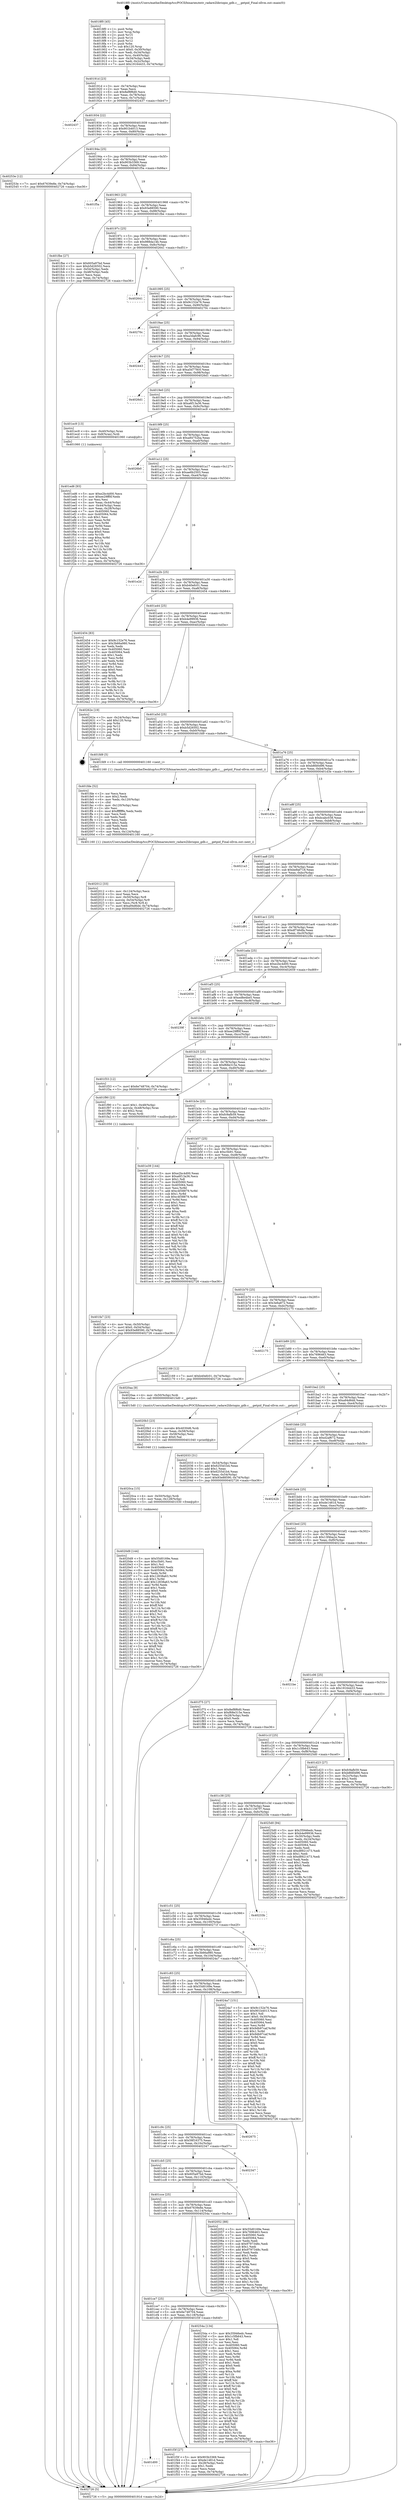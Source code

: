 digraph "0x4018f0" {
  label = "0x4018f0 (/mnt/c/Users/mathe/Desktop/tcc/POCII/binaries/extr_radare2libriopio_gdb.c___getpid_Final-ollvm.out::main(0))"
  labelloc = "t"
  node[shape=record]

  Entry [label="",width=0.3,height=0.3,shape=circle,fillcolor=black,style=filled]
  "0x40191d" [label="{
     0x40191d [23]\l
     | [instrs]\l
     &nbsp;&nbsp;0x40191d \<+3\>: mov -0x74(%rbp),%eax\l
     &nbsp;&nbsp;0x401920 \<+2\>: mov %eax,%ecx\l
     &nbsp;&nbsp;0x401922 \<+6\>: sub $0x8ef8f6d0,%ecx\l
     &nbsp;&nbsp;0x401928 \<+3\>: mov %eax,-0x78(%rbp)\l
     &nbsp;&nbsp;0x40192b \<+3\>: mov %ecx,-0x7c(%rbp)\l
     &nbsp;&nbsp;0x40192e \<+6\>: je 0000000000402437 \<main+0xb47\>\l
  }"]
  "0x402437" [label="{
     0x402437\l
  }", style=dashed]
  "0x401934" [label="{
     0x401934 [22]\l
     | [instrs]\l
     &nbsp;&nbsp;0x401934 \<+5\>: jmp 0000000000401939 \<main+0x49\>\l
     &nbsp;&nbsp;0x401939 \<+3\>: mov -0x78(%rbp),%eax\l
     &nbsp;&nbsp;0x40193c \<+5\>: sub $0x901b4013,%eax\l
     &nbsp;&nbsp;0x401941 \<+3\>: mov %eax,-0x80(%rbp)\l
     &nbsp;&nbsp;0x401944 \<+6\>: je 000000000040253e \<main+0xc4e\>\l
  }"]
  Exit [label="",width=0.3,height=0.3,shape=circle,fillcolor=black,style=filled,peripheries=2]
  "0x40253e" [label="{
     0x40253e [12]\l
     | [instrs]\l
     &nbsp;&nbsp;0x40253e \<+7\>: movl $0x67639e8e,-0x74(%rbp)\l
     &nbsp;&nbsp;0x402545 \<+5\>: jmp 0000000000402726 \<main+0xe36\>\l
  }"]
  "0x40194a" [label="{
     0x40194a [25]\l
     | [instrs]\l
     &nbsp;&nbsp;0x40194a \<+5\>: jmp 000000000040194f \<main+0x5f\>\l
     &nbsp;&nbsp;0x40194f \<+3\>: mov -0x78(%rbp),%eax\l
     &nbsp;&nbsp;0x401952 \<+5\>: sub $0x903b3369,%eax\l
     &nbsp;&nbsp;0x401957 \<+6\>: mov %eax,-0x84(%rbp)\l
     &nbsp;&nbsp;0x40195d \<+6\>: je 0000000000401f5a \<main+0x66a\>\l
  }"]
  "0x4020d9" [label="{
     0x4020d9 [144]\l
     | [instrs]\l
     &nbsp;&nbsp;0x4020d9 \<+5\>: mov $0x55d0169e,%eax\l
     &nbsp;&nbsp;0x4020de \<+5\>: mov $0xc5b91,%esi\l
     &nbsp;&nbsp;0x4020e3 \<+2\>: mov $0x1,%cl\l
     &nbsp;&nbsp;0x4020e5 \<+7\>: mov 0x405060,%edx\l
     &nbsp;&nbsp;0x4020ec \<+8\>: mov 0x405064,%r8d\l
     &nbsp;&nbsp;0x4020f4 \<+3\>: mov %edx,%r9d\l
     &nbsp;&nbsp;0x4020f7 \<+7\>: sub $0x12838a63,%r9d\l
     &nbsp;&nbsp;0x4020fe \<+4\>: sub $0x1,%r9d\l
     &nbsp;&nbsp;0x402102 \<+7\>: add $0x12838a63,%r9d\l
     &nbsp;&nbsp;0x402109 \<+4\>: imul %r9d,%edx\l
     &nbsp;&nbsp;0x40210d \<+3\>: and $0x1,%edx\l
     &nbsp;&nbsp;0x402110 \<+3\>: cmp $0x0,%edx\l
     &nbsp;&nbsp;0x402113 \<+4\>: sete %r10b\l
     &nbsp;&nbsp;0x402117 \<+4\>: cmp $0xa,%r8d\l
     &nbsp;&nbsp;0x40211b \<+4\>: setl %r11b\l
     &nbsp;&nbsp;0x40211f \<+3\>: mov %r10b,%bl\l
     &nbsp;&nbsp;0x402122 \<+3\>: xor $0xff,%bl\l
     &nbsp;&nbsp;0x402125 \<+3\>: mov %r11b,%r14b\l
     &nbsp;&nbsp;0x402128 \<+4\>: xor $0xff,%r14b\l
     &nbsp;&nbsp;0x40212c \<+3\>: xor $0x1,%cl\l
     &nbsp;&nbsp;0x40212f \<+3\>: mov %bl,%r15b\l
     &nbsp;&nbsp;0x402132 \<+4\>: and $0xff,%r15b\l
     &nbsp;&nbsp;0x402136 \<+3\>: and %cl,%r10b\l
     &nbsp;&nbsp;0x402139 \<+3\>: mov %r14b,%r12b\l
     &nbsp;&nbsp;0x40213c \<+4\>: and $0xff,%r12b\l
     &nbsp;&nbsp;0x402140 \<+3\>: and %cl,%r11b\l
     &nbsp;&nbsp;0x402143 \<+3\>: or %r10b,%r15b\l
     &nbsp;&nbsp;0x402146 \<+3\>: or %r11b,%r12b\l
     &nbsp;&nbsp;0x402149 \<+3\>: xor %r12b,%r15b\l
     &nbsp;&nbsp;0x40214c \<+3\>: or %r14b,%bl\l
     &nbsp;&nbsp;0x40214f \<+3\>: xor $0xff,%bl\l
     &nbsp;&nbsp;0x402152 \<+3\>: or $0x1,%cl\l
     &nbsp;&nbsp;0x402155 \<+2\>: and %cl,%bl\l
     &nbsp;&nbsp;0x402157 \<+3\>: or %bl,%r15b\l
     &nbsp;&nbsp;0x40215a \<+4\>: test $0x1,%r15b\l
     &nbsp;&nbsp;0x40215e \<+3\>: cmovne %esi,%eax\l
     &nbsp;&nbsp;0x402161 \<+3\>: mov %eax,-0x74(%rbp)\l
     &nbsp;&nbsp;0x402164 \<+5\>: jmp 0000000000402726 \<main+0xe36\>\l
  }"]
  "0x401f5a" [label="{
     0x401f5a\l
  }", style=dashed]
  "0x401963" [label="{
     0x401963 [25]\l
     | [instrs]\l
     &nbsp;&nbsp;0x401963 \<+5\>: jmp 0000000000401968 \<main+0x78\>\l
     &nbsp;&nbsp;0x401968 \<+3\>: mov -0x78(%rbp),%eax\l
     &nbsp;&nbsp;0x40196b \<+5\>: sub $0x93e88590,%eax\l
     &nbsp;&nbsp;0x401970 \<+6\>: mov %eax,-0x88(%rbp)\l
     &nbsp;&nbsp;0x401976 \<+6\>: je 0000000000401fbe \<main+0x6ce\>\l
  }"]
  "0x4020ca" [label="{
     0x4020ca [15]\l
     | [instrs]\l
     &nbsp;&nbsp;0x4020ca \<+4\>: mov -0x50(%rbp),%rdi\l
     &nbsp;&nbsp;0x4020ce \<+6\>: mov %eax,-0x128(%rbp)\l
     &nbsp;&nbsp;0x4020d4 \<+5\>: call 0000000000401030 \<free@plt\>\l
     | [calls]\l
     &nbsp;&nbsp;0x401030 \{1\} (unknown)\l
  }"]
  "0x401fbe" [label="{
     0x401fbe [27]\l
     | [instrs]\l
     &nbsp;&nbsp;0x401fbe \<+5\>: mov $0x605a97bd,%eax\l
     &nbsp;&nbsp;0x401fc3 \<+5\>: mov $0xb5d26502,%ecx\l
     &nbsp;&nbsp;0x401fc8 \<+3\>: mov -0x54(%rbp),%edx\l
     &nbsp;&nbsp;0x401fcb \<+3\>: cmp -0x48(%rbp),%edx\l
     &nbsp;&nbsp;0x401fce \<+3\>: cmovl %ecx,%eax\l
     &nbsp;&nbsp;0x401fd1 \<+3\>: mov %eax,-0x74(%rbp)\l
     &nbsp;&nbsp;0x401fd4 \<+5\>: jmp 0000000000402726 \<main+0xe36\>\l
  }"]
  "0x40197c" [label="{
     0x40197c [25]\l
     | [instrs]\l
     &nbsp;&nbsp;0x40197c \<+5\>: jmp 0000000000401981 \<main+0x91\>\l
     &nbsp;&nbsp;0x401981 \<+3\>: mov -0x78(%rbp),%eax\l
     &nbsp;&nbsp;0x401984 \<+5\>: sub $0x988da14b,%eax\l
     &nbsp;&nbsp;0x401989 \<+6\>: mov %eax,-0x8c(%rbp)\l
     &nbsp;&nbsp;0x40198f \<+6\>: je 0000000000402641 \<main+0xd51\>\l
  }"]
  "0x4020b3" [label="{
     0x4020b3 [23]\l
     | [instrs]\l
     &nbsp;&nbsp;0x4020b3 \<+10\>: movabs $0x4030d6,%rdi\l
     &nbsp;&nbsp;0x4020bd \<+3\>: mov %eax,-0x58(%rbp)\l
     &nbsp;&nbsp;0x4020c0 \<+3\>: mov -0x58(%rbp),%esi\l
     &nbsp;&nbsp;0x4020c3 \<+2\>: mov $0x0,%al\l
     &nbsp;&nbsp;0x4020c5 \<+5\>: call 0000000000401040 \<printf@plt\>\l
     | [calls]\l
     &nbsp;&nbsp;0x401040 \{1\} (unknown)\l
  }"]
  "0x402641" [label="{
     0x402641\l
  }", style=dashed]
  "0x401995" [label="{
     0x401995 [25]\l
     | [instrs]\l
     &nbsp;&nbsp;0x401995 \<+5\>: jmp 000000000040199a \<main+0xaa\>\l
     &nbsp;&nbsp;0x40199a \<+3\>: mov -0x78(%rbp),%eax\l
     &nbsp;&nbsp;0x40199d \<+5\>: sub $0x9c152e76,%eax\l
     &nbsp;&nbsp;0x4019a2 \<+6\>: mov %eax,-0x90(%rbp)\l
     &nbsp;&nbsp;0x4019a8 \<+6\>: je 000000000040270c \<main+0xe1c\>\l
  }"]
  "0x402012" [label="{
     0x402012 [33]\l
     | [instrs]\l
     &nbsp;&nbsp;0x402012 \<+6\>: mov -0x124(%rbp),%ecx\l
     &nbsp;&nbsp;0x402018 \<+3\>: imul %eax,%ecx\l
     &nbsp;&nbsp;0x40201b \<+4\>: mov -0x50(%rbp),%r8\l
     &nbsp;&nbsp;0x40201f \<+4\>: movslq -0x54(%rbp),%r9\l
     &nbsp;&nbsp;0x402023 \<+4\>: mov %ecx,(%r8,%r9,4)\l
     &nbsp;&nbsp;0x402027 \<+7\>: movl $0xa94d6dd,-0x74(%rbp)\l
     &nbsp;&nbsp;0x40202e \<+5\>: jmp 0000000000402726 \<main+0xe36\>\l
  }"]
  "0x40270c" [label="{
     0x40270c\l
  }", style=dashed]
  "0x4019ae" [label="{
     0x4019ae [25]\l
     | [instrs]\l
     &nbsp;&nbsp;0x4019ae \<+5\>: jmp 00000000004019b3 \<main+0xc3\>\l
     &nbsp;&nbsp;0x4019b3 \<+3\>: mov -0x78(%rbp),%eax\l
     &nbsp;&nbsp;0x4019b6 \<+5\>: sub $0xa3dafc96,%eax\l
     &nbsp;&nbsp;0x4019bb \<+6\>: mov %eax,-0x94(%rbp)\l
     &nbsp;&nbsp;0x4019c1 \<+6\>: je 0000000000402443 \<main+0xb53\>\l
  }"]
  "0x401fde" [label="{
     0x401fde [52]\l
     | [instrs]\l
     &nbsp;&nbsp;0x401fde \<+2\>: xor %ecx,%ecx\l
     &nbsp;&nbsp;0x401fe0 \<+5\>: mov $0x2,%edx\l
     &nbsp;&nbsp;0x401fe5 \<+6\>: mov %edx,-0x120(%rbp)\l
     &nbsp;&nbsp;0x401feb \<+1\>: cltd\l
     &nbsp;&nbsp;0x401fec \<+6\>: mov -0x120(%rbp),%esi\l
     &nbsp;&nbsp;0x401ff2 \<+2\>: idiv %esi\l
     &nbsp;&nbsp;0x401ff4 \<+6\>: imul $0xfffffffe,%edx,%edx\l
     &nbsp;&nbsp;0x401ffa \<+2\>: mov %ecx,%edi\l
     &nbsp;&nbsp;0x401ffc \<+2\>: sub %edx,%edi\l
     &nbsp;&nbsp;0x401ffe \<+2\>: mov %ecx,%edx\l
     &nbsp;&nbsp;0x402000 \<+3\>: sub $0x1,%edx\l
     &nbsp;&nbsp;0x402003 \<+2\>: add %edx,%edi\l
     &nbsp;&nbsp;0x402005 \<+2\>: sub %edi,%ecx\l
     &nbsp;&nbsp;0x402007 \<+6\>: mov %ecx,-0x124(%rbp)\l
     &nbsp;&nbsp;0x40200d \<+5\>: call 0000000000401160 \<next_i\>\l
     | [calls]\l
     &nbsp;&nbsp;0x401160 \{1\} (/mnt/c/Users/mathe/Desktop/tcc/POCII/binaries/extr_radare2libriopio_gdb.c___getpid_Final-ollvm.out::next_i)\l
  }"]
  "0x402443" [label="{
     0x402443\l
  }", style=dashed]
  "0x4019c7" [label="{
     0x4019c7 [25]\l
     | [instrs]\l
     &nbsp;&nbsp;0x4019c7 \<+5\>: jmp 00000000004019cc \<main+0xdc\>\l
     &nbsp;&nbsp;0x4019cc \<+3\>: mov -0x78(%rbp),%eax\l
     &nbsp;&nbsp;0x4019cf \<+5\>: sub $0xa5d778c0,%eax\l
     &nbsp;&nbsp;0x4019d4 \<+6\>: mov %eax,-0x98(%rbp)\l
     &nbsp;&nbsp;0x4019da \<+6\>: je 00000000004026d1 \<main+0xde1\>\l
  }"]
  "0x401fa7" [label="{
     0x401fa7 [23]\l
     | [instrs]\l
     &nbsp;&nbsp;0x401fa7 \<+4\>: mov %rax,-0x50(%rbp)\l
     &nbsp;&nbsp;0x401fab \<+7\>: movl $0x0,-0x54(%rbp)\l
     &nbsp;&nbsp;0x401fb2 \<+7\>: movl $0x93e88590,-0x74(%rbp)\l
     &nbsp;&nbsp;0x401fb9 \<+5\>: jmp 0000000000402726 \<main+0xe36\>\l
  }"]
  "0x4026d1" [label="{
     0x4026d1\l
  }", style=dashed]
  "0x4019e0" [label="{
     0x4019e0 [25]\l
     | [instrs]\l
     &nbsp;&nbsp;0x4019e0 \<+5\>: jmp 00000000004019e5 \<main+0xf5\>\l
     &nbsp;&nbsp;0x4019e5 \<+3\>: mov -0x78(%rbp),%eax\l
     &nbsp;&nbsp;0x4019e8 \<+5\>: sub $0xa6f13a36,%eax\l
     &nbsp;&nbsp;0x4019ed \<+6\>: mov %eax,-0x9c(%rbp)\l
     &nbsp;&nbsp;0x4019f3 \<+6\>: je 0000000000401ec9 \<main+0x5d9\>\l
  }"]
  "0x401d00" [label="{
     0x401d00\l
  }", style=dashed]
  "0x401ec9" [label="{
     0x401ec9 [13]\l
     | [instrs]\l
     &nbsp;&nbsp;0x401ec9 \<+4\>: mov -0x40(%rbp),%rax\l
     &nbsp;&nbsp;0x401ecd \<+4\>: mov 0x8(%rax),%rdi\l
     &nbsp;&nbsp;0x401ed1 \<+5\>: call 0000000000401060 \<atoi@plt\>\l
     | [calls]\l
     &nbsp;&nbsp;0x401060 \{1\} (unknown)\l
  }"]
  "0x4019f9" [label="{
     0x4019f9 [25]\l
     | [instrs]\l
     &nbsp;&nbsp;0x4019f9 \<+5\>: jmp 00000000004019fe \<main+0x10e\>\l
     &nbsp;&nbsp;0x4019fe \<+3\>: mov -0x78(%rbp),%eax\l
     &nbsp;&nbsp;0x401a01 \<+5\>: sub $0xa84752ba,%eax\l
     &nbsp;&nbsp;0x401a06 \<+6\>: mov %eax,-0xa0(%rbp)\l
     &nbsp;&nbsp;0x401a0c \<+6\>: je 00000000004026b0 \<main+0xdc0\>\l
  }"]
  "0x401f3f" [label="{
     0x401f3f [27]\l
     | [instrs]\l
     &nbsp;&nbsp;0x401f3f \<+5\>: mov $0x903b3369,%eax\l
     &nbsp;&nbsp;0x401f44 \<+5\>: mov $0xde1481d,%ecx\l
     &nbsp;&nbsp;0x401f49 \<+3\>: mov -0x28(%rbp),%edx\l
     &nbsp;&nbsp;0x401f4c \<+3\>: cmp $0x1,%edx\l
     &nbsp;&nbsp;0x401f4f \<+3\>: cmovl %ecx,%eax\l
     &nbsp;&nbsp;0x401f52 \<+3\>: mov %eax,-0x74(%rbp)\l
     &nbsp;&nbsp;0x401f55 \<+5\>: jmp 0000000000402726 \<main+0xe36\>\l
  }"]
  "0x4026b0" [label="{
     0x4026b0\l
  }", style=dashed]
  "0x401a12" [label="{
     0x401a12 [25]\l
     | [instrs]\l
     &nbsp;&nbsp;0x401a12 \<+5\>: jmp 0000000000401a17 \<main+0x127\>\l
     &nbsp;&nbsp;0x401a17 \<+3\>: mov -0x78(%rbp),%eax\l
     &nbsp;&nbsp;0x401a1a \<+5\>: sub $0xae6b2503,%eax\l
     &nbsp;&nbsp;0x401a1f \<+6\>: mov %eax,-0xa4(%rbp)\l
     &nbsp;&nbsp;0x401a25 \<+6\>: je 0000000000401e2d \<main+0x53d\>\l
  }"]
  "0x401ce7" [label="{
     0x401ce7 [25]\l
     | [instrs]\l
     &nbsp;&nbsp;0x401ce7 \<+5\>: jmp 0000000000401cec \<main+0x3fc\>\l
     &nbsp;&nbsp;0x401cec \<+3\>: mov -0x78(%rbp),%eax\l
     &nbsp;&nbsp;0x401cef \<+5\>: sub $0x6e748704,%eax\l
     &nbsp;&nbsp;0x401cf4 \<+6\>: mov %eax,-0x118(%rbp)\l
     &nbsp;&nbsp;0x401cfa \<+6\>: je 0000000000401f3f \<main+0x64f\>\l
  }"]
  "0x401e2d" [label="{
     0x401e2d\l
  }", style=dashed]
  "0x401a2b" [label="{
     0x401a2b [25]\l
     | [instrs]\l
     &nbsp;&nbsp;0x401a2b \<+5\>: jmp 0000000000401a30 \<main+0x140\>\l
     &nbsp;&nbsp;0x401a30 \<+3\>: mov -0x78(%rbp),%eax\l
     &nbsp;&nbsp;0x401a33 \<+5\>: sub $0xb40efc01,%eax\l
     &nbsp;&nbsp;0x401a38 \<+6\>: mov %eax,-0xa8(%rbp)\l
     &nbsp;&nbsp;0x401a3e \<+6\>: je 0000000000402454 \<main+0xb64\>\l
  }"]
  "0x40254a" [label="{
     0x40254a [134]\l
     | [instrs]\l
     &nbsp;&nbsp;0x40254a \<+5\>: mov $0x35946edc,%eax\l
     &nbsp;&nbsp;0x40254f \<+5\>: mov $0x1c5fb643,%ecx\l
     &nbsp;&nbsp;0x402554 \<+2\>: mov $0x1,%dl\l
     &nbsp;&nbsp;0x402556 \<+2\>: xor %esi,%esi\l
     &nbsp;&nbsp;0x402558 \<+7\>: mov 0x405060,%edi\l
     &nbsp;&nbsp;0x40255f \<+8\>: mov 0x405064,%r8d\l
     &nbsp;&nbsp;0x402567 \<+3\>: sub $0x1,%esi\l
     &nbsp;&nbsp;0x40256a \<+3\>: mov %edi,%r9d\l
     &nbsp;&nbsp;0x40256d \<+3\>: add %esi,%r9d\l
     &nbsp;&nbsp;0x402570 \<+4\>: imul %r9d,%edi\l
     &nbsp;&nbsp;0x402574 \<+3\>: and $0x1,%edi\l
     &nbsp;&nbsp;0x402577 \<+3\>: cmp $0x0,%edi\l
     &nbsp;&nbsp;0x40257a \<+4\>: sete %r10b\l
     &nbsp;&nbsp;0x40257e \<+4\>: cmp $0xa,%r8d\l
     &nbsp;&nbsp;0x402582 \<+4\>: setl %r11b\l
     &nbsp;&nbsp;0x402586 \<+3\>: mov %r10b,%bl\l
     &nbsp;&nbsp;0x402589 \<+3\>: xor $0xff,%bl\l
     &nbsp;&nbsp;0x40258c \<+3\>: mov %r11b,%r14b\l
     &nbsp;&nbsp;0x40258f \<+4\>: xor $0xff,%r14b\l
     &nbsp;&nbsp;0x402593 \<+3\>: xor $0x0,%dl\l
     &nbsp;&nbsp;0x402596 \<+3\>: mov %bl,%r15b\l
     &nbsp;&nbsp;0x402599 \<+4\>: and $0x0,%r15b\l
     &nbsp;&nbsp;0x40259d \<+3\>: and %dl,%r10b\l
     &nbsp;&nbsp;0x4025a0 \<+3\>: mov %r14b,%r12b\l
     &nbsp;&nbsp;0x4025a3 \<+4\>: and $0x0,%r12b\l
     &nbsp;&nbsp;0x4025a7 \<+3\>: and %dl,%r11b\l
     &nbsp;&nbsp;0x4025aa \<+3\>: or %r10b,%r15b\l
     &nbsp;&nbsp;0x4025ad \<+3\>: or %r11b,%r12b\l
     &nbsp;&nbsp;0x4025b0 \<+3\>: xor %r12b,%r15b\l
     &nbsp;&nbsp;0x4025b3 \<+3\>: or %r14b,%bl\l
     &nbsp;&nbsp;0x4025b6 \<+3\>: xor $0xff,%bl\l
     &nbsp;&nbsp;0x4025b9 \<+3\>: or $0x0,%dl\l
     &nbsp;&nbsp;0x4025bc \<+2\>: and %dl,%bl\l
     &nbsp;&nbsp;0x4025be \<+3\>: or %bl,%r15b\l
     &nbsp;&nbsp;0x4025c1 \<+4\>: test $0x1,%r15b\l
     &nbsp;&nbsp;0x4025c5 \<+3\>: cmovne %ecx,%eax\l
     &nbsp;&nbsp;0x4025c8 \<+3\>: mov %eax,-0x74(%rbp)\l
     &nbsp;&nbsp;0x4025cb \<+5\>: jmp 0000000000402726 \<main+0xe36\>\l
  }"]
  "0x402454" [label="{
     0x402454 [83]\l
     | [instrs]\l
     &nbsp;&nbsp;0x402454 \<+5\>: mov $0x9c152e76,%eax\l
     &nbsp;&nbsp;0x402459 \<+5\>: mov $0x3b66a980,%ecx\l
     &nbsp;&nbsp;0x40245e \<+2\>: xor %edx,%edx\l
     &nbsp;&nbsp;0x402460 \<+7\>: mov 0x405060,%esi\l
     &nbsp;&nbsp;0x402467 \<+7\>: mov 0x405064,%edi\l
     &nbsp;&nbsp;0x40246e \<+3\>: sub $0x1,%edx\l
     &nbsp;&nbsp;0x402471 \<+3\>: mov %esi,%r8d\l
     &nbsp;&nbsp;0x402474 \<+3\>: add %edx,%r8d\l
     &nbsp;&nbsp;0x402477 \<+4\>: imul %r8d,%esi\l
     &nbsp;&nbsp;0x40247b \<+3\>: and $0x1,%esi\l
     &nbsp;&nbsp;0x40247e \<+3\>: cmp $0x0,%esi\l
     &nbsp;&nbsp;0x402481 \<+4\>: sete %r9b\l
     &nbsp;&nbsp;0x402485 \<+3\>: cmp $0xa,%edi\l
     &nbsp;&nbsp;0x402488 \<+4\>: setl %r10b\l
     &nbsp;&nbsp;0x40248c \<+3\>: mov %r9b,%r11b\l
     &nbsp;&nbsp;0x40248f \<+3\>: and %r10b,%r11b\l
     &nbsp;&nbsp;0x402492 \<+3\>: xor %r10b,%r9b\l
     &nbsp;&nbsp;0x402495 \<+3\>: or %r9b,%r11b\l
     &nbsp;&nbsp;0x402498 \<+4\>: test $0x1,%r11b\l
     &nbsp;&nbsp;0x40249c \<+3\>: cmovne %ecx,%eax\l
     &nbsp;&nbsp;0x40249f \<+3\>: mov %eax,-0x74(%rbp)\l
     &nbsp;&nbsp;0x4024a2 \<+5\>: jmp 0000000000402726 \<main+0xe36\>\l
  }"]
  "0x401a44" [label="{
     0x401a44 [25]\l
     | [instrs]\l
     &nbsp;&nbsp;0x401a44 \<+5\>: jmp 0000000000401a49 \<main+0x159\>\l
     &nbsp;&nbsp;0x401a49 \<+3\>: mov -0x78(%rbp),%eax\l
     &nbsp;&nbsp;0x401a4c \<+5\>: sub $0xb4e99936,%eax\l
     &nbsp;&nbsp;0x401a51 \<+6\>: mov %eax,-0xac(%rbp)\l
     &nbsp;&nbsp;0x401a57 \<+6\>: je 000000000040262e \<main+0xd3e\>\l
  }"]
  "0x401cce" [label="{
     0x401cce [25]\l
     | [instrs]\l
     &nbsp;&nbsp;0x401cce \<+5\>: jmp 0000000000401cd3 \<main+0x3e3\>\l
     &nbsp;&nbsp;0x401cd3 \<+3\>: mov -0x78(%rbp),%eax\l
     &nbsp;&nbsp;0x401cd6 \<+5\>: sub $0x67639e8e,%eax\l
     &nbsp;&nbsp;0x401cdb \<+6\>: mov %eax,-0x114(%rbp)\l
     &nbsp;&nbsp;0x401ce1 \<+6\>: je 000000000040254a \<main+0xc5a\>\l
  }"]
  "0x40262e" [label="{
     0x40262e [19]\l
     | [instrs]\l
     &nbsp;&nbsp;0x40262e \<+3\>: mov -0x24(%rbp),%eax\l
     &nbsp;&nbsp;0x402631 \<+7\>: add $0x120,%rsp\l
     &nbsp;&nbsp;0x402638 \<+1\>: pop %rbx\l
     &nbsp;&nbsp;0x402639 \<+2\>: pop %r12\l
     &nbsp;&nbsp;0x40263b \<+2\>: pop %r14\l
     &nbsp;&nbsp;0x40263d \<+2\>: pop %r15\l
     &nbsp;&nbsp;0x40263f \<+1\>: pop %rbp\l
     &nbsp;&nbsp;0x402640 \<+1\>: ret\l
  }"]
  "0x401a5d" [label="{
     0x401a5d [25]\l
     | [instrs]\l
     &nbsp;&nbsp;0x401a5d \<+5\>: jmp 0000000000401a62 \<main+0x172\>\l
     &nbsp;&nbsp;0x401a62 \<+3\>: mov -0x78(%rbp),%eax\l
     &nbsp;&nbsp;0x401a65 \<+5\>: sub $0xb5d26502,%eax\l
     &nbsp;&nbsp;0x401a6a \<+6\>: mov %eax,-0xb0(%rbp)\l
     &nbsp;&nbsp;0x401a70 \<+6\>: je 0000000000401fd9 \<main+0x6e9\>\l
  }"]
  "0x402052" [label="{
     0x402052 [88]\l
     | [instrs]\l
     &nbsp;&nbsp;0x402052 \<+5\>: mov $0x55d0169e,%eax\l
     &nbsp;&nbsp;0x402057 \<+5\>: mov $0x7696463,%ecx\l
     &nbsp;&nbsp;0x40205c \<+7\>: mov 0x405060,%edx\l
     &nbsp;&nbsp;0x402063 \<+7\>: mov 0x405064,%esi\l
     &nbsp;&nbsp;0x40206a \<+2\>: mov %edx,%edi\l
     &nbsp;&nbsp;0x40206c \<+6\>: sub $0x9797348c,%edi\l
     &nbsp;&nbsp;0x402072 \<+3\>: sub $0x1,%edi\l
     &nbsp;&nbsp;0x402075 \<+6\>: add $0x9797348c,%edi\l
     &nbsp;&nbsp;0x40207b \<+3\>: imul %edi,%edx\l
     &nbsp;&nbsp;0x40207e \<+3\>: and $0x1,%edx\l
     &nbsp;&nbsp;0x402081 \<+3\>: cmp $0x0,%edx\l
     &nbsp;&nbsp;0x402084 \<+4\>: sete %r8b\l
     &nbsp;&nbsp;0x402088 \<+3\>: cmp $0xa,%esi\l
     &nbsp;&nbsp;0x40208b \<+4\>: setl %r9b\l
     &nbsp;&nbsp;0x40208f \<+3\>: mov %r8b,%r10b\l
     &nbsp;&nbsp;0x402092 \<+3\>: and %r9b,%r10b\l
     &nbsp;&nbsp;0x402095 \<+3\>: xor %r9b,%r8b\l
     &nbsp;&nbsp;0x402098 \<+3\>: or %r8b,%r10b\l
     &nbsp;&nbsp;0x40209b \<+4\>: test $0x1,%r10b\l
     &nbsp;&nbsp;0x40209f \<+3\>: cmovne %ecx,%eax\l
     &nbsp;&nbsp;0x4020a2 \<+3\>: mov %eax,-0x74(%rbp)\l
     &nbsp;&nbsp;0x4020a5 \<+5\>: jmp 0000000000402726 \<main+0xe36\>\l
  }"]
  "0x401fd9" [label="{
     0x401fd9 [5]\l
     | [instrs]\l
     &nbsp;&nbsp;0x401fd9 \<+5\>: call 0000000000401160 \<next_i\>\l
     | [calls]\l
     &nbsp;&nbsp;0x401160 \{1\} (/mnt/c/Users/mathe/Desktop/tcc/POCII/binaries/extr_radare2libriopio_gdb.c___getpid_Final-ollvm.out::next_i)\l
  }"]
  "0x401a76" [label="{
     0x401a76 [25]\l
     | [instrs]\l
     &nbsp;&nbsp;0x401a76 \<+5\>: jmp 0000000000401a7b \<main+0x18b\>\l
     &nbsp;&nbsp;0x401a7b \<+3\>: mov -0x78(%rbp),%eax\l
     &nbsp;&nbsp;0x401a7e \<+5\>: sub $0xb8fd0d96,%eax\l
     &nbsp;&nbsp;0x401a83 \<+6\>: mov %eax,-0xb4(%rbp)\l
     &nbsp;&nbsp;0x401a89 \<+6\>: je 0000000000401d3e \<main+0x44e\>\l
  }"]
  "0x401cb5" [label="{
     0x401cb5 [25]\l
     | [instrs]\l
     &nbsp;&nbsp;0x401cb5 \<+5\>: jmp 0000000000401cba \<main+0x3ca\>\l
     &nbsp;&nbsp;0x401cba \<+3\>: mov -0x78(%rbp),%eax\l
     &nbsp;&nbsp;0x401cbd \<+5\>: sub $0x605a97bd,%eax\l
     &nbsp;&nbsp;0x401cc2 \<+6\>: mov %eax,-0x110(%rbp)\l
     &nbsp;&nbsp;0x401cc8 \<+6\>: je 0000000000402052 \<main+0x762\>\l
  }"]
  "0x401d3e" [label="{
     0x401d3e\l
  }", style=dashed]
  "0x401a8f" [label="{
     0x401a8f [25]\l
     | [instrs]\l
     &nbsp;&nbsp;0x401a8f \<+5\>: jmp 0000000000401a94 \<main+0x1a4\>\l
     &nbsp;&nbsp;0x401a94 \<+3\>: mov -0x78(%rbp),%eax\l
     &nbsp;&nbsp;0x401a97 \<+5\>: sub $0xbcabc038,%eax\l
     &nbsp;&nbsp;0x401a9c \<+6\>: mov %eax,-0xb8(%rbp)\l
     &nbsp;&nbsp;0x401aa2 \<+6\>: je 00000000004021a3 \<main+0x8b3\>\l
  }"]
  "0x402347" [label="{
     0x402347\l
  }", style=dashed]
  "0x4021a3" [label="{
     0x4021a3\l
  }", style=dashed]
  "0x401aa8" [label="{
     0x401aa8 [25]\l
     | [instrs]\l
     &nbsp;&nbsp;0x401aa8 \<+5\>: jmp 0000000000401aad \<main+0x1bd\>\l
     &nbsp;&nbsp;0x401aad \<+3\>: mov -0x78(%rbp),%eax\l
     &nbsp;&nbsp;0x401ab0 \<+5\>: sub $0xbe8af718,%eax\l
     &nbsp;&nbsp;0x401ab5 \<+6\>: mov %eax,-0xbc(%rbp)\l
     &nbsp;&nbsp;0x401abb \<+6\>: je 0000000000401d91 \<main+0x4a1\>\l
  }"]
  "0x401c9c" [label="{
     0x401c9c [25]\l
     | [instrs]\l
     &nbsp;&nbsp;0x401c9c \<+5\>: jmp 0000000000401ca1 \<main+0x3b1\>\l
     &nbsp;&nbsp;0x401ca1 \<+3\>: mov -0x78(%rbp),%eax\l
     &nbsp;&nbsp;0x401ca4 \<+5\>: sub $0x58f16375,%eax\l
     &nbsp;&nbsp;0x401ca9 \<+6\>: mov %eax,-0x10c(%rbp)\l
     &nbsp;&nbsp;0x401caf \<+6\>: je 0000000000402347 \<main+0xa57\>\l
  }"]
  "0x401d91" [label="{
     0x401d91\l
  }", style=dashed]
  "0x401ac1" [label="{
     0x401ac1 [25]\l
     | [instrs]\l
     &nbsp;&nbsp;0x401ac1 \<+5\>: jmp 0000000000401ac6 \<main+0x1d6\>\l
     &nbsp;&nbsp;0x401ac6 \<+3\>: mov -0x78(%rbp),%eax\l
     &nbsp;&nbsp;0x401ac9 \<+5\>: sub $0xdf746dfa,%eax\l
     &nbsp;&nbsp;0x401ace \<+6\>: mov %eax,-0xc0(%rbp)\l
     &nbsp;&nbsp;0x401ad4 \<+6\>: je 000000000040229e \<main+0x9ae\>\l
  }"]
  "0x402675" [label="{
     0x402675\l
  }", style=dashed]
  "0x40229e" [label="{
     0x40229e\l
  }", style=dashed]
  "0x401ada" [label="{
     0x401ada [25]\l
     | [instrs]\l
     &nbsp;&nbsp;0x401ada \<+5\>: jmp 0000000000401adf \<main+0x1ef\>\l
     &nbsp;&nbsp;0x401adf \<+3\>: mov -0x78(%rbp),%eax\l
     &nbsp;&nbsp;0x401ae2 \<+5\>: sub $0xe2bc4d00,%eax\l
     &nbsp;&nbsp;0x401ae7 \<+6\>: mov %eax,-0xc4(%rbp)\l
     &nbsp;&nbsp;0x401aed \<+6\>: je 0000000000402659 \<main+0xd69\>\l
  }"]
  "0x401c83" [label="{
     0x401c83 [25]\l
     | [instrs]\l
     &nbsp;&nbsp;0x401c83 \<+5\>: jmp 0000000000401c88 \<main+0x398\>\l
     &nbsp;&nbsp;0x401c88 \<+3\>: mov -0x78(%rbp),%eax\l
     &nbsp;&nbsp;0x401c8b \<+5\>: sub $0x55d0169e,%eax\l
     &nbsp;&nbsp;0x401c90 \<+6\>: mov %eax,-0x108(%rbp)\l
     &nbsp;&nbsp;0x401c96 \<+6\>: je 0000000000402675 \<main+0xd85\>\l
  }"]
  "0x402659" [label="{
     0x402659\l
  }", style=dashed]
  "0x401af3" [label="{
     0x401af3 [25]\l
     | [instrs]\l
     &nbsp;&nbsp;0x401af3 \<+5\>: jmp 0000000000401af8 \<main+0x208\>\l
     &nbsp;&nbsp;0x401af8 \<+3\>: mov -0x78(%rbp),%eax\l
     &nbsp;&nbsp;0x401afb \<+5\>: sub $0xed8e4be5,%eax\l
     &nbsp;&nbsp;0x401b00 \<+6\>: mov %eax,-0xc8(%rbp)\l
     &nbsp;&nbsp;0x401b06 \<+6\>: je 000000000040239f \<main+0xaaf\>\l
  }"]
  "0x4024a7" [label="{
     0x4024a7 [151]\l
     | [instrs]\l
     &nbsp;&nbsp;0x4024a7 \<+5\>: mov $0x9c152e76,%eax\l
     &nbsp;&nbsp;0x4024ac \<+5\>: mov $0x901b4013,%ecx\l
     &nbsp;&nbsp;0x4024b1 \<+2\>: mov $0x1,%dl\l
     &nbsp;&nbsp;0x4024b3 \<+7\>: movl $0x0,-0x30(%rbp)\l
     &nbsp;&nbsp;0x4024ba \<+7\>: mov 0x405060,%esi\l
     &nbsp;&nbsp;0x4024c1 \<+7\>: mov 0x405064,%edi\l
     &nbsp;&nbsp;0x4024c8 \<+3\>: mov %esi,%r8d\l
     &nbsp;&nbsp;0x4024cb \<+7\>: add $0x9db97caf,%r8d\l
     &nbsp;&nbsp;0x4024d2 \<+4\>: sub $0x1,%r8d\l
     &nbsp;&nbsp;0x4024d6 \<+7\>: sub $0x9db97caf,%r8d\l
     &nbsp;&nbsp;0x4024dd \<+4\>: imul %r8d,%esi\l
     &nbsp;&nbsp;0x4024e1 \<+3\>: and $0x1,%esi\l
     &nbsp;&nbsp;0x4024e4 \<+3\>: cmp $0x0,%esi\l
     &nbsp;&nbsp;0x4024e7 \<+4\>: sete %r9b\l
     &nbsp;&nbsp;0x4024eb \<+3\>: cmp $0xa,%edi\l
     &nbsp;&nbsp;0x4024ee \<+4\>: setl %r10b\l
     &nbsp;&nbsp;0x4024f2 \<+3\>: mov %r9b,%r11b\l
     &nbsp;&nbsp;0x4024f5 \<+4\>: xor $0xff,%r11b\l
     &nbsp;&nbsp;0x4024f9 \<+3\>: mov %r10b,%bl\l
     &nbsp;&nbsp;0x4024fc \<+3\>: xor $0xff,%bl\l
     &nbsp;&nbsp;0x4024ff \<+3\>: xor $0x0,%dl\l
     &nbsp;&nbsp;0x402502 \<+3\>: mov %r11b,%r14b\l
     &nbsp;&nbsp;0x402505 \<+4\>: and $0x0,%r14b\l
     &nbsp;&nbsp;0x402509 \<+3\>: and %dl,%r9b\l
     &nbsp;&nbsp;0x40250c \<+3\>: mov %bl,%r15b\l
     &nbsp;&nbsp;0x40250f \<+4\>: and $0x0,%r15b\l
     &nbsp;&nbsp;0x402513 \<+3\>: and %dl,%r10b\l
     &nbsp;&nbsp;0x402516 \<+3\>: or %r9b,%r14b\l
     &nbsp;&nbsp;0x402519 \<+3\>: or %r10b,%r15b\l
     &nbsp;&nbsp;0x40251c \<+3\>: xor %r15b,%r14b\l
     &nbsp;&nbsp;0x40251f \<+3\>: or %bl,%r11b\l
     &nbsp;&nbsp;0x402522 \<+4\>: xor $0xff,%r11b\l
     &nbsp;&nbsp;0x402526 \<+3\>: or $0x0,%dl\l
     &nbsp;&nbsp;0x402529 \<+3\>: and %dl,%r11b\l
     &nbsp;&nbsp;0x40252c \<+3\>: or %r11b,%r14b\l
     &nbsp;&nbsp;0x40252f \<+4\>: test $0x1,%r14b\l
     &nbsp;&nbsp;0x402533 \<+3\>: cmovne %ecx,%eax\l
     &nbsp;&nbsp;0x402536 \<+3\>: mov %eax,-0x74(%rbp)\l
     &nbsp;&nbsp;0x402539 \<+5\>: jmp 0000000000402726 \<main+0xe36\>\l
  }"]
  "0x40239f" [label="{
     0x40239f\l
  }", style=dashed]
  "0x401b0c" [label="{
     0x401b0c [25]\l
     | [instrs]\l
     &nbsp;&nbsp;0x401b0c \<+5\>: jmp 0000000000401b11 \<main+0x221\>\l
     &nbsp;&nbsp;0x401b11 \<+3\>: mov -0x78(%rbp),%eax\l
     &nbsp;&nbsp;0x401b14 \<+5\>: sub $0xee29ff0f,%eax\l
     &nbsp;&nbsp;0x401b19 \<+6\>: mov %eax,-0xcc(%rbp)\l
     &nbsp;&nbsp;0x401b1f \<+6\>: je 0000000000401f33 \<main+0x643\>\l
  }"]
  "0x401c6a" [label="{
     0x401c6a [25]\l
     | [instrs]\l
     &nbsp;&nbsp;0x401c6a \<+5\>: jmp 0000000000401c6f \<main+0x37f\>\l
     &nbsp;&nbsp;0x401c6f \<+3\>: mov -0x78(%rbp),%eax\l
     &nbsp;&nbsp;0x401c72 \<+5\>: sub $0x3b66a980,%eax\l
     &nbsp;&nbsp;0x401c77 \<+6\>: mov %eax,-0x104(%rbp)\l
     &nbsp;&nbsp;0x401c7d \<+6\>: je 00000000004024a7 \<main+0xbb7\>\l
  }"]
  "0x401f33" [label="{
     0x401f33 [12]\l
     | [instrs]\l
     &nbsp;&nbsp;0x401f33 \<+7\>: movl $0x6e748704,-0x74(%rbp)\l
     &nbsp;&nbsp;0x401f3a \<+5\>: jmp 0000000000402726 \<main+0xe36\>\l
  }"]
  "0x401b25" [label="{
     0x401b25 [25]\l
     | [instrs]\l
     &nbsp;&nbsp;0x401b25 \<+5\>: jmp 0000000000401b2a \<main+0x23a\>\l
     &nbsp;&nbsp;0x401b2a \<+3\>: mov -0x78(%rbp),%eax\l
     &nbsp;&nbsp;0x401b2d \<+5\>: sub $0xf68e315e,%eax\l
     &nbsp;&nbsp;0x401b32 \<+6\>: mov %eax,-0xd0(%rbp)\l
     &nbsp;&nbsp;0x401b38 \<+6\>: je 0000000000401f90 \<main+0x6a0\>\l
  }"]
  "0x40271f" [label="{
     0x40271f\l
  }", style=dashed]
  "0x401f90" [label="{
     0x401f90 [23]\l
     | [instrs]\l
     &nbsp;&nbsp;0x401f90 \<+7\>: movl $0x1,-0x48(%rbp)\l
     &nbsp;&nbsp;0x401f97 \<+4\>: movslq -0x48(%rbp),%rax\l
     &nbsp;&nbsp;0x401f9b \<+4\>: shl $0x2,%rax\l
     &nbsp;&nbsp;0x401f9f \<+3\>: mov %rax,%rdi\l
     &nbsp;&nbsp;0x401fa2 \<+5\>: call 0000000000401050 \<malloc@plt\>\l
     | [calls]\l
     &nbsp;&nbsp;0x401050 \{1\} (unknown)\l
  }"]
  "0x401b3e" [label="{
     0x401b3e [25]\l
     | [instrs]\l
     &nbsp;&nbsp;0x401b3e \<+5\>: jmp 0000000000401b43 \<main+0x253\>\l
     &nbsp;&nbsp;0x401b43 \<+3\>: mov -0x78(%rbp),%eax\l
     &nbsp;&nbsp;0x401b46 \<+5\>: sub $0xfc9afb59,%eax\l
     &nbsp;&nbsp;0x401b4b \<+6\>: mov %eax,-0xd4(%rbp)\l
     &nbsp;&nbsp;0x401b51 \<+6\>: je 0000000000401e39 \<main+0x549\>\l
  }"]
  "0x401c51" [label="{
     0x401c51 [25]\l
     | [instrs]\l
     &nbsp;&nbsp;0x401c51 \<+5\>: jmp 0000000000401c56 \<main+0x366\>\l
     &nbsp;&nbsp;0x401c56 \<+3\>: mov -0x78(%rbp),%eax\l
     &nbsp;&nbsp;0x401c59 \<+5\>: sub $0x35946edc,%eax\l
     &nbsp;&nbsp;0x401c5e \<+6\>: mov %eax,-0x100(%rbp)\l
     &nbsp;&nbsp;0x401c64 \<+6\>: je 000000000040271f \<main+0xe2f\>\l
  }"]
  "0x401e39" [label="{
     0x401e39 [144]\l
     | [instrs]\l
     &nbsp;&nbsp;0x401e39 \<+5\>: mov $0xe2bc4d00,%eax\l
     &nbsp;&nbsp;0x401e3e \<+5\>: mov $0xa6f13a36,%ecx\l
     &nbsp;&nbsp;0x401e43 \<+2\>: mov $0x1,%dl\l
     &nbsp;&nbsp;0x401e45 \<+7\>: mov 0x405060,%esi\l
     &nbsp;&nbsp;0x401e4c \<+7\>: mov 0x405064,%edi\l
     &nbsp;&nbsp;0x401e53 \<+3\>: mov %esi,%r8d\l
     &nbsp;&nbsp;0x401e56 \<+7\>: add $0xc4f38879,%r8d\l
     &nbsp;&nbsp;0x401e5d \<+4\>: sub $0x1,%r8d\l
     &nbsp;&nbsp;0x401e61 \<+7\>: sub $0xc4f38879,%r8d\l
     &nbsp;&nbsp;0x401e68 \<+4\>: imul %r8d,%esi\l
     &nbsp;&nbsp;0x401e6c \<+3\>: and $0x1,%esi\l
     &nbsp;&nbsp;0x401e6f \<+3\>: cmp $0x0,%esi\l
     &nbsp;&nbsp;0x401e72 \<+4\>: sete %r9b\l
     &nbsp;&nbsp;0x401e76 \<+3\>: cmp $0xa,%edi\l
     &nbsp;&nbsp;0x401e79 \<+4\>: setl %r10b\l
     &nbsp;&nbsp;0x401e7d \<+3\>: mov %r9b,%r11b\l
     &nbsp;&nbsp;0x401e80 \<+4\>: xor $0xff,%r11b\l
     &nbsp;&nbsp;0x401e84 \<+3\>: mov %r10b,%bl\l
     &nbsp;&nbsp;0x401e87 \<+3\>: xor $0xff,%bl\l
     &nbsp;&nbsp;0x401e8a \<+3\>: xor $0x0,%dl\l
     &nbsp;&nbsp;0x401e8d \<+3\>: mov %r11b,%r14b\l
     &nbsp;&nbsp;0x401e90 \<+4\>: and $0x0,%r14b\l
     &nbsp;&nbsp;0x401e94 \<+3\>: and %dl,%r9b\l
     &nbsp;&nbsp;0x401e97 \<+3\>: mov %bl,%r15b\l
     &nbsp;&nbsp;0x401e9a \<+4\>: and $0x0,%r15b\l
     &nbsp;&nbsp;0x401e9e \<+3\>: and %dl,%r10b\l
     &nbsp;&nbsp;0x401ea1 \<+3\>: or %r9b,%r14b\l
     &nbsp;&nbsp;0x401ea4 \<+3\>: or %r10b,%r15b\l
     &nbsp;&nbsp;0x401ea7 \<+3\>: xor %r15b,%r14b\l
     &nbsp;&nbsp;0x401eaa \<+3\>: or %bl,%r11b\l
     &nbsp;&nbsp;0x401ead \<+4\>: xor $0xff,%r11b\l
     &nbsp;&nbsp;0x401eb1 \<+3\>: or $0x0,%dl\l
     &nbsp;&nbsp;0x401eb4 \<+3\>: and %dl,%r11b\l
     &nbsp;&nbsp;0x401eb7 \<+3\>: or %r11b,%r14b\l
     &nbsp;&nbsp;0x401eba \<+4\>: test $0x1,%r14b\l
     &nbsp;&nbsp;0x401ebe \<+3\>: cmovne %ecx,%eax\l
     &nbsp;&nbsp;0x401ec1 \<+3\>: mov %eax,-0x74(%rbp)\l
     &nbsp;&nbsp;0x401ec4 \<+5\>: jmp 0000000000402726 \<main+0xe36\>\l
  }"]
  "0x401b57" [label="{
     0x401b57 [25]\l
     | [instrs]\l
     &nbsp;&nbsp;0x401b57 \<+5\>: jmp 0000000000401b5c \<main+0x26c\>\l
     &nbsp;&nbsp;0x401b5c \<+3\>: mov -0x78(%rbp),%eax\l
     &nbsp;&nbsp;0x401b5f \<+5\>: sub $0xc5b91,%eax\l
     &nbsp;&nbsp;0x401b64 \<+6\>: mov %eax,-0xd8(%rbp)\l
     &nbsp;&nbsp;0x401b6a \<+6\>: je 0000000000402169 \<main+0x879\>\l
  }"]
  "0x40233b" [label="{
     0x40233b\l
  }", style=dashed]
  "0x402169" [label="{
     0x402169 [12]\l
     | [instrs]\l
     &nbsp;&nbsp;0x402169 \<+7\>: movl $0xb40efc01,-0x74(%rbp)\l
     &nbsp;&nbsp;0x402170 \<+5\>: jmp 0000000000402726 \<main+0xe36\>\l
  }"]
  "0x401b70" [label="{
     0x401b70 [25]\l
     | [instrs]\l
     &nbsp;&nbsp;0x401b70 \<+5\>: jmp 0000000000401b75 \<main+0x285\>\l
     &nbsp;&nbsp;0x401b75 \<+3\>: mov -0x78(%rbp),%eax\l
     &nbsp;&nbsp;0x401b78 \<+5\>: sub $0x3e6a872,%eax\l
     &nbsp;&nbsp;0x401b7d \<+6\>: mov %eax,-0xdc(%rbp)\l
     &nbsp;&nbsp;0x401b83 \<+6\>: je 0000000000402175 \<main+0x885\>\l
  }"]
  "0x401c38" [label="{
     0x401c38 [25]\l
     | [instrs]\l
     &nbsp;&nbsp;0x401c38 \<+5\>: jmp 0000000000401c3d \<main+0x34d\>\l
     &nbsp;&nbsp;0x401c3d \<+3\>: mov -0x78(%rbp),%eax\l
     &nbsp;&nbsp;0x401c40 \<+5\>: sub $0x311567f7,%eax\l
     &nbsp;&nbsp;0x401c45 \<+6\>: mov %eax,-0xfc(%rbp)\l
     &nbsp;&nbsp;0x401c4b \<+6\>: je 000000000040233b \<main+0xa4b\>\l
  }"]
  "0x402175" [label="{
     0x402175\l
  }", style=dashed]
  "0x401b89" [label="{
     0x401b89 [25]\l
     | [instrs]\l
     &nbsp;&nbsp;0x401b89 \<+5\>: jmp 0000000000401b8e \<main+0x29e\>\l
     &nbsp;&nbsp;0x401b8e \<+3\>: mov -0x78(%rbp),%eax\l
     &nbsp;&nbsp;0x401b91 \<+5\>: sub $0x7696463,%eax\l
     &nbsp;&nbsp;0x401b96 \<+6\>: mov %eax,-0xe0(%rbp)\l
     &nbsp;&nbsp;0x401b9c \<+6\>: je 00000000004020aa \<main+0x7ba\>\l
  }"]
  "0x4025d0" [label="{
     0x4025d0 [94]\l
     | [instrs]\l
     &nbsp;&nbsp;0x4025d0 \<+5\>: mov $0x35946edc,%eax\l
     &nbsp;&nbsp;0x4025d5 \<+5\>: mov $0xb4e99936,%ecx\l
     &nbsp;&nbsp;0x4025da \<+3\>: mov -0x30(%rbp),%edx\l
     &nbsp;&nbsp;0x4025dd \<+3\>: mov %edx,-0x24(%rbp)\l
     &nbsp;&nbsp;0x4025e0 \<+7\>: mov 0x405060,%edx\l
     &nbsp;&nbsp;0x4025e7 \<+7\>: mov 0x405064,%esi\l
     &nbsp;&nbsp;0x4025ee \<+2\>: mov %edx,%edi\l
     &nbsp;&nbsp;0x4025f0 \<+6\>: add $0xd8921473,%edi\l
     &nbsp;&nbsp;0x4025f6 \<+3\>: sub $0x1,%edi\l
     &nbsp;&nbsp;0x4025f9 \<+6\>: sub $0xd8921473,%edi\l
     &nbsp;&nbsp;0x4025ff \<+3\>: imul %edi,%edx\l
     &nbsp;&nbsp;0x402602 \<+3\>: and $0x1,%edx\l
     &nbsp;&nbsp;0x402605 \<+3\>: cmp $0x0,%edx\l
     &nbsp;&nbsp;0x402608 \<+4\>: sete %r8b\l
     &nbsp;&nbsp;0x40260c \<+3\>: cmp $0xa,%esi\l
     &nbsp;&nbsp;0x40260f \<+4\>: setl %r9b\l
     &nbsp;&nbsp;0x402613 \<+3\>: mov %r8b,%r10b\l
     &nbsp;&nbsp;0x402616 \<+3\>: and %r9b,%r10b\l
     &nbsp;&nbsp;0x402619 \<+3\>: xor %r9b,%r8b\l
     &nbsp;&nbsp;0x40261c \<+3\>: or %r8b,%r10b\l
     &nbsp;&nbsp;0x40261f \<+4\>: test $0x1,%r10b\l
     &nbsp;&nbsp;0x402623 \<+3\>: cmovne %ecx,%eax\l
     &nbsp;&nbsp;0x402626 \<+3\>: mov %eax,-0x74(%rbp)\l
     &nbsp;&nbsp;0x402629 \<+5\>: jmp 0000000000402726 \<main+0xe36\>\l
  }"]
  "0x4020aa" [label="{
     0x4020aa [9]\l
     | [instrs]\l
     &nbsp;&nbsp;0x4020aa \<+4\>: mov -0x50(%rbp),%rdi\l
     &nbsp;&nbsp;0x4020ae \<+5\>: call 00000000004015d0 \<__getpid\>\l
     | [calls]\l
     &nbsp;&nbsp;0x4015d0 \{1\} (/mnt/c/Users/mathe/Desktop/tcc/POCII/binaries/extr_radare2libriopio_gdb.c___getpid_Final-ollvm.out::__getpid)\l
  }"]
  "0x401ba2" [label="{
     0x401ba2 [25]\l
     | [instrs]\l
     &nbsp;&nbsp;0x401ba2 \<+5\>: jmp 0000000000401ba7 \<main+0x2b7\>\l
     &nbsp;&nbsp;0x401ba7 \<+3\>: mov -0x78(%rbp),%eax\l
     &nbsp;&nbsp;0x401baa \<+5\>: sub $0xa94d6dd,%eax\l
     &nbsp;&nbsp;0x401baf \<+6\>: mov %eax,-0xe4(%rbp)\l
     &nbsp;&nbsp;0x401bb5 \<+6\>: je 0000000000402033 \<main+0x743\>\l
  }"]
  "0x401ed6" [label="{
     0x401ed6 [93]\l
     | [instrs]\l
     &nbsp;&nbsp;0x401ed6 \<+5\>: mov $0xe2bc4d00,%ecx\l
     &nbsp;&nbsp;0x401edb \<+5\>: mov $0xee29ff0f,%edx\l
     &nbsp;&nbsp;0x401ee0 \<+2\>: xor %esi,%esi\l
     &nbsp;&nbsp;0x401ee2 \<+3\>: mov %eax,-0x44(%rbp)\l
     &nbsp;&nbsp;0x401ee5 \<+3\>: mov -0x44(%rbp),%eax\l
     &nbsp;&nbsp;0x401ee8 \<+3\>: mov %eax,-0x28(%rbp)\l
     &nbsp;&nbsp;0x401eeb \<+7\>: mov 0x405060,%eax\l
     &nbsp;&nbsp;0x401ef2 \<+8\>: mov 0x405064,%r8d\l
     &nbsp;&nbsp;0x401efa \<+3\>: sub $0x1,%esi\l
     &nbsp;&nbsp;0x401efd \<+3\>: mov %eax,%r9d\l
     &nbsp;&nbsp;0x401f00 \<+3\>: add %esi,%r9d\l
     &nbsp;&nbsp;0x401f03 \<+4\>: imul %r9d,%eax\l
     &nbsp;&nbsp;0x401f07 \<+3\>: and $0x1,%eax\l
     &nbsp;&nbsp;0x401f0a \<+3\>: cmp $0x0,%eax\l
     &nbsp;&nbsp;0x401f0d \<+4\>: sete %r10b\l
     &nbsp;&nbsp;0x401f11 \<+4\>: cmp $0xa,%r8d\l
     &nbsp;&nbsp;0x401f15 \<+4\>: setl %r11b\l
     &nbsp;&nbsp;0x401f19 \<+3\>: mov %r10b,%bl\l
     &nbsp;&nbsp;0x401f1c \<+3\>: and %r11b,%bl\l
     &nbsp;&nbsp;0x401f1f \<+3\>: xor %r11b,%r10b\l
     &nbsp;&nbsp;0x401f22 \<+3\>: or %r10b,%bl\l
     &nbsp;&nbsp;0x401f25 \<+3\>: test $0x1,%bl\l
     &nbsp;&nbsp;0x401f28 \<+3\>: cmovne %edx,%ecx\l
     &nbsp;&nbsp;0x401f2b \<+3\>: mov %ecx,-0x74(%rbp)\l
     &nbsp;&nbsp;0x401f2e \<+5\>: jmp 0000000000402726 \<main+0xe36\>\l
  }"]
  "0x402033" [label="{
     0x402033 [31]\l
     | [instrs]\l
     &nbsp;&nbsp;0x402033 \<+3\>: mov -0x54(%rbp),%eax\l
     &nbsp;&nbsp;0x402036 \<+5\>: add $0x6255d1b4,%eax\l
     &nbsp;&nbsp;0x40203b \<+3\>: add $0x1,%eax\l
     &nbsp;&nbsp;0x40203e \<+5\>: sub $0x6255d1b4,%eax\l
     &nbsp;&nbsp;0x402043 \<+3\>: mov %eax,-0x54(%rbp)\l
     &nbsp;&nbsp;0x402046 \<+7\>: movl $0x93e88590,-0x74(%rbp)\l
     &nbsp;&nbsp;0x40204d \<+5\>: jmp 0000000000402726 \<main+0xe36\>\l
  }"]
  "0x401bbb" [label="{
     0x401bbb [25]\l
     | [instrs]\l
     &nbsp;&nbsp;0x401bbb \<+5\>: jmp 0000000000401bc0 \<main+0x2d0\>\l
     &nbsp;&nbsp;0x401bc0 \<+3\>: mov -0x78(%rbp),%eax\l
     &nbsp;&nbsp;0x401bc3 \<+5\>: sub $0xd2af672,%eax\l
     &nbsp;&nbsp;0x401bc8 \<+6\>: mov %eax,-0xe8(%rbp)\l
     &nbsp;&nbsp;0x401bce \<+6\>: je 000000000040242b \<main+0xb3b\>\l
  }"]
  "0x4018f0" [label="{
     0x4018f0 [45]\l
     | [instrs]\l
     &nbsp;&nbsp;0x4018f0 \<+1\>: push %rbp\l
     &nbsp;&nbsp;0x4018f1 \<+3\>: mov %rsp,%rbp\l
     &nbsp;&nbsp;0x4018f4 \<+2\>: push %r15\l
     &nbsp;&nbsp;0x4018f6 \<+2\>: push %r14\l
     &nbsp;&nbsp;0x4018f8 \<+2\>: push %r12\l
     &nbsp;&nbsp;0x4018fa \<+1\>: push %rbx\l
     &nbsp;&nbsp;0x4018fb \<+7\>: sub $0x120,%rsp\l
     &nbsp;&nbsp;0x401902 \<+7\>: movl $0x0,-0x30(%rbp)\l
     &nbsp;&nbsp;0x401909 \<+3\>: mov %edi,-0x34(%rbp)\l
     &nbsp;&nbsp;0x40190c \<+4\>: mov %rsi,-0x40(%rbp)\l
     &nbsp;&nbsp;0x401910 \<+3\>: mov -0x34(%rbp),%edi\l
     &nbsp;&nbsp;0x401913 \<+3\>: mov %edi,-0x2c(%rbp)\l
     &nbsp;&nbsp;0x401916 \<+7\>: movl $0x19164433,-0x74(%rbp)\l
  }"]
  "0x40242b" [label="{
     0x40242b\l
  }", style=dashed]
  "0x401bd4" [label="{
     0x401bd4 [25]\l
     | [instrs]\l
     &nbsp;&nbsp;0x401bd4 \<+5\>: jmp 0000000000401bd9 \<main+0x2e9\>\l
     &nbsp;&nbsp;0x401bd9 \<+3\>: mov -0x78(%rbp),%eax\l
     &nbsp;&nbsp;0x401bdc \<+5\>: sub $0xde1481d,%eax\l
     &nbsp;&nbsp;0x401be1 \<+6\>: mov %eax,-0xec(%rbp)\l
     &nbsp;&nbsp;0x401be7 \<+6\>: je 0000000000401f75 \<main+0x685\>\l
  }"]
  "0x402726" [label="{
     0x402726 [5]\l
     | [instrs]\l
     &nbsp;&nbsp;0x402726 \<+5\>: jmp 000000000040191d \<main+0x2d\>\l
  }"]
  "0x401f75" [label="{
     0x401f75 [27]\l
     | [instrs]\l
     &nbsp;&nbsp;0x401f75 \<+5\>: mov $0x8ef8f6d0,%eax\l
     &nbsp;&nbsp;0x401f7a \<+5\>: mov $0xf68e315e,%ecx\l
     &nbsp;&nbsp;0x401f7f \<+3\>: mov -0x28(%rbp),%edx\l
     &nbsp;&nbsp;0x401f82 \<+3\>: cmp $0x0,%edx\l
     &nbsp;&nbsp;0x401f85 \<+3\>: cmove %ecx,%eax\l
     &nbsp;&nbsp;0x401f88 \<+3\>: mov %eax,-0x74(%rbp)\l
     &nbsp;&nbsp;0x401f8b \<+5\>: jmp 0000000000402726 \<main+0xe36\>\l
  }"]
  "0x401bed" [label="{
     0x401bed [25]\l
     | [instrs]\l
     &nbsp;&nbsp;0x401bed \<+5\>: jmp 0000000000401bf2 \<main+0x302\>\l
     &nbsp;&nbsp;0x401bf2 \<+3\>: mov -0x78(%rbp),%eax\l
     &nbsp;&nbsp;0x401bf5 \<+5\>: sub $0x13f4ba2e,%eax\l
     &nbsp;&nbsp;0x401bfa \<+6\>: mov %eax,-0xf0(%rbp)\l
     &nbsp;&nbsp;0x401c00 \<+6\>: je 00000000004021be \<main+0x8ce\>\l
  }"]
  "0x401c1f" [label="{
     0x401c1f [25]\l
     | [instrs]\l
     &nbsp;&nbsp;0x401c1f \<+5\>: jmp 0000000000401c24 \<main+0x334\>\l
     &nbsp;&nbsp;0x401c24 \<+3\>: mov -0x78(%rbp),%eax\l
     &nbsp;&nbsp;0x401c27 \<+5\>: sub $0x1c5fb643,%eax\l
     &nbsp;&nbsp;0x401c2c \<+6\>: mov %eax,-0xf8(%rbp)\l
     &nbsp;&nbsp;0x401c32 \<+6\>: je 00000000004025d0 \<main+0xce0\>\l
  }"]
  "0x4021be" [label="{
     0x4021be\l
  }", style=dashed]
  "0x401c06" [label="{
     0x401c06 [25]\l
     | [instrs]\l
     &nbsp;&nbsp;0x401c06 \<+5\>: jmp 0000000000401c0b \<main+0x31b\>\l
     &nbsp;&nbsp;0x401c0b \<+3\>: mov -0x78(%rbp),%eax\l
     &nbsp;&nbsp;0x401c0e \<+5\>: sub $0x19164433,%eax\l
     &nbsp;&nbsp;0x401c13 \<+6\>: mov %eax,-0xf4(%rbp)\l
     &nbsp;&nbsp;0x401c19 \<+6\>: je 0000000000401d23 \<main+0x433\>\l
  }"]
  "0x401d23" [label="{
     0x401d23 [27]\l
     | [instrs]\l
     &nbsp;&nbsp;0x401d23 \<+5\>: mov $0xfc9afb59,%eax\l
     &nbsp;&nbsp;0x401d28 \<+5\>: mov $0xb8fd0d96,%ecx\l
     &nbsp;&nbsp;0x401d2d \<+3\>: mov -0x2c(%rbp),%edx\l
     &nbsp;&nbsp;0x401d30 \<+3\>: cmp $0x2,%edx\l
     &nbsp;&nbsp;0x401d33 \<+3\>: cmovne %ecx,%eax\l
     &nbsp;&nbsp;0x401d36 \<+3\>: mov %eax,-0x74(%rbp)\l
     &nbsp;&nbsp;0x401d39 \<+5\>: jmp 0000000000402726 \<main+0xe36\>\l
  }"]
  Entry -> "0x4018f0" [label=" 1"]
  "0x40191d" -> "0x402437" [label=" 0"]
  "0x40191d" -> "0x401934" [label=" 20"]
  "0x40262e" -> Exit [label=" 1"]
  "0x401934" -> "0x40253e" [label=" 1"]
  "0x401934" -> "0x40194a" [label=" 19"]
  "0x4025d0" -> "0x402726" [label=" 1"]
  "0x40194a" -> "0x401f5a" [label=" 0"]
  "0x40194a" -> "0x401963" [label=" 19"]
  "0x40254a" -> "0x402726" [label=" 1"]
  "0x401963" -> "0x401fbe" [label=" 2"]
  "0x401963" -> "0x40197c" [label=" 17"]
  "0x40253e" -> "0x402726" [label=" 1"]
  "0x40197c" -> "0x402641" [label=" 0"]
  "0x40197c" -> "0x401995" [label=" 17"]
  "0x4024a7" -> "0x402726" [label=" 1"]
  "0x401995" -> "0x40270c" [label=" 0"]
  "0x401995" -> "0x4019ae" [label=" 17"]
  "0x402454" -> "0x402726" [label=" 1"]
  "0x4019ae" -> "0x402443" [label=" 0"]
  "0x4019ae" -> "0x4019c7" [label=" 17"]
  "0x402169" -> "0x402726" [label=" 1"]
  "0x4019c7" -> "0x4026d1" [label=" 0"]
  "0x4019c7" -> "0x4019e0" [label=" 17"]
  "0x4020d9" -> "0x402726" [label=" 1"]
  "0x4019e0" -> "0x401ec9" [label=" 1"]
  "0x4019e0" -> "0x4019f9" [label=" 16"]
  "0x4020ca" -> "0x4020d9" [label=" 1"]
  "0x4019f9" -> "0x4026b0" [label=" 0"]
  "0x4019f9" -> "0x401a12" [label=" 16"]
  "0x4020b3" -> "0x4020ca" [label=" 1"]
  "0x401a12" -> "0x401e2d" [label=" 0"]
  "0x401a12" -> "0x401a2b" [label=" 16"]
  "0x402052" -> "0x402726" [label=" 1"]
  "0x401a2b" -> "0x402454" [label=" 1"]
  "0x401a2b" -> "0x401a44" [label=" 15"]
  "0x402033" -> "0x402726" [label=" 1"]
  "0x401a44" -> "0x40262e" [label=" 1"]
  "0x401a44" -> "0x401a5d" [label=" 14"]
  "0x401fde" -> "0x402012" [label=" 1"]
  "0x401a5d" -> "0x401fd9" [label=" 1"]
  "0x401a5d" -> "0x401a76" [label=" 13"]
  "0x401fd9" -> "0x401fde" [label=" 1"]
  "0x401a76" -> "0x401d3e" [label=" 0"]
  "0x401a76" -> "0x401a8f" [label=" 13"]
  "0x401fa7" -> "0x402726" [label=" 1"]
  "0x401a8f" -> "0x4021a3" [label=" 0"]
  "0x401a8f" -> "0x401aa8" [label=" 13"]
  "0x401f90" -> "0x401fa7" [label=" 1"]
  "0x401aa8" -> "0x401d91" [label=" 0"]
  "0x401aa8" -> "0x401ac1" [label=" 13"]
  "0x401f3f" -> "0x402726" [label=" 1"]
  "0x401ac1" -> "0x40229e" [label=" 0"]
  "0x401ac1" -> "0x401ada" [label=" 13"]
  "0x401ce7" -> "0x401d00" [label=" 0"]
  "0x401ada" -> "0x402659" [label=" 0"]
  "0x401ada" -> "0x401af3" [label=" 13"]
  "0x4020aa" -> "0x4020b3" [label=" 1"]
  "0x401af3" -> "0x40239f" [label=" 0"]
  "0x401af3" -> "0x401b0c" [label=" 13"]
  "0x401cce" -> "0x401ce7" [label=" 1"]
  "0x401b0c" -> "0x401f33" [label=" 1"]
  "0x401b0c" -> "0x401b25" [label=" 12"]
  "0x402012" -> "0x402726" [label=" 1"]
  "0x401b25" -> "0x401f90" [label=" 1"]
  "0x401b25" -> "0x401b3e" [label=" 11"]
  "0x401cb5" -> "0x401cce" [label=" 2"]
  "0x401b3e" -> "0x401e39" [label=" 1"]
  "0x401b3e" -> "0x401b57" [label=" 10"]
  "0x401fbe" -> "0x402726" [label=" 2"]
  "0x401b57" -> "0x402169" [label=" 1"]
  "0x401b57" -> "0x401b70" [label=" 9"]
  "0x401c9c" -> "0x401cb5" [label=" 3"]
  "0x401b70" -> "0x402175" [label=" 0"]
  "0x401b70" -> "0x401b89" [label=" 9"]
  "0x401f75" -> "0x402726" [label=" 1"]
  "0x401b89" -> "0x4020aa" [label=" 1"]
  "0x401b89" -> "0x401ba2" [label=" 8"]
  "0x401c83" -> "0x401c9c" [label=" 3"]
  "0x401ba2" -> "0x402033" [label=" 1"]
  "0x401ba2" -> "0x401bbb" [label=" 7"]
  "0x401ce7" -> "0x401f3f" [label=" 1"]
  "0x401bbb" -> "0x40242b" [label=" 0"]
  "0x401bbb" -> "0x401bd4" [label=" 7"]
  "0x401c6a" -> "0x401c83" [label=" 3"]
  "0x401bd4" -> "0x401f75" [label=" 1"]
  "0x401bd4" -> "0x401bed" [label=" 6"]
  "0x401c6a" -> "0x4024a7" [label=" 1"]
  "0x401bed" -> "0x4021be" [label=" 0"]
  "0x401bed" -> "0x401c06" [label=" 6"]
  "0x401cce" -> "0x40254a" [label=" 1"]
  "0x401c06" -> "0x401d23" [label=" 1"]
  "0x401c06" -> "0x401c1f" [label=" 5"]
  "0x401d23" -> "0x402726" [label=" 1"]
  "0x4018f0" -> "0x40191d" [label=" 1"]
  "0x402726" -> "0x40191d" [label=" 19"]
  "0x401e39" -> "0x402726" [label=" 1"]
  "0x401ec9" -> "0x401ed6" [label=" 1"]
  "0x401ed6" -> "0x402726" [label=" 1"]
  "0x401f33" -> "0x402726" [label=" 1"]
  "0x401c83" -> "0x402675" [label=" 0"]
  "0x401c1f" -> "0x4025d0" [label=" 1"]
  "0x401c1f" -> "0x401c38" [label=" 4"]
  "0x401c9c" -> "0x402347" [label=" 0"]
  "0x401c38" -> "0x40233b" [label=" 0"]
  "0x401c38" -> "0x401c51" [label=" 4"]
  "0x401cb5" -> "0x402052" [label=" 1"]
  "0x401c51" -> "0x40271f" [label=" 0"]
  "0x401c51" -> "0x401c6a" [label=" 4"]
}

